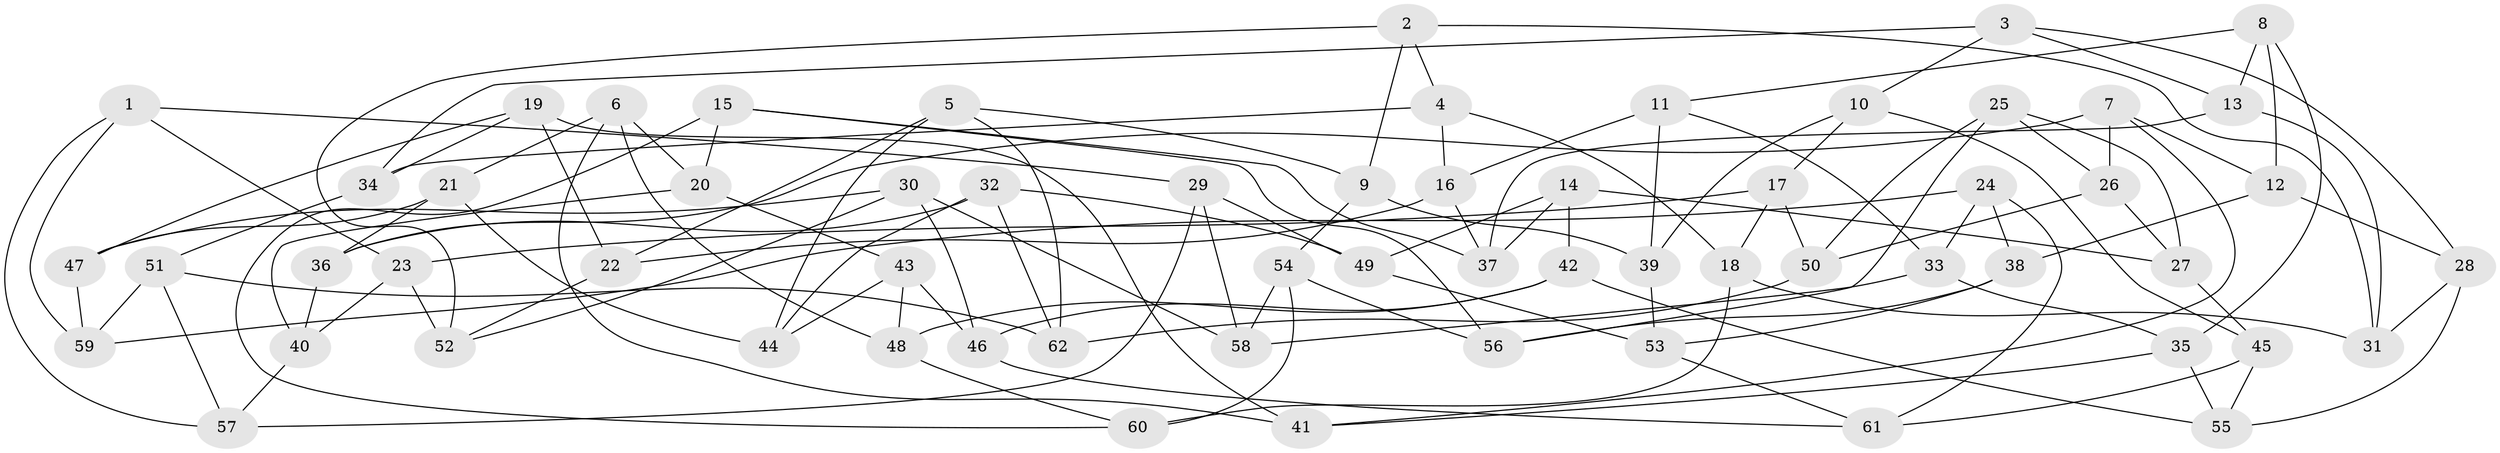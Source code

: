 // coarse degree distribution, {4: 0.627906976744186, 3: 0.13953488372093023, 5: 0.16279069767441862, 7: 0.023255813953488372, 8: 0.023255813953488372, 6: 0.023255813953488372}
// Generated by graph-tools (version 1.1) at 2025/02/03/04/25 22:02:18]
// undirected, 62 vertices, 124 edges
graph export_dot {
graph [start="1"]
  node [color=gray90,style=filled];
  1;
  2;
  3;
  4;
  5;
  6;
  7;
  8;
  9;
  10;
  11;
  12;
  13;
  14;
  15;
  16;
  17;
  18;
  19;
  20;
  21;
  22;
  23;
  24;
  25;
  26;
  27;
  28;
  29;
  30;
  31;
  32;
  33;
  34;
  35;
  36;
  37;
  38;
  39;
  40;
  41;
  42;
  43;
  44;
  45;
  46;
  47;
  48;
  49;
  50;
  51;
  52;
  53;
  54;
  55;
  56;
  57;
  58;
  59;
  60;
  61;
  62;
  1 -- 23;
  1 -- 57;
  1 -- 29;
  1 -- 59;
  2 -- 9;
  2 -- 4;
  2 -- 31;
  2 -- 52;
  3 -- 13;
  3 -- 10;
  3 -- 28;
  3 -- 34;
  4 -- 34;
  4 -- 18;
  4 -- 16;
  5 -- 22;
  5 -- 44;
  5 -- 9;
  5 -- 62;
  6 -- 21;
  6 -- 41;
  6 -- 20;
  6 -- 48;
  7 -- 36;
  7 -- 41;
  7 -- 26;
  7 -- 12;
  8 -- 35;
  8 -- 13;
  8 -- 12;
  8 -- 11;
  9 -- 39;
  9 -- 54;
  10 -- 45;
  10 -- 17;
  10 -- 39;
  11 -- 39;
  11 -- 16;
  11 -- 33;
  12 -- 38;
  12 -- 28;
  13 -- 31;
  13 -- 37;
  14 -- 37;
  14 -- 49;
  14 -- 27;
  14 -- 42;
  15 -- 56;
  15 -- 20;
  15 -- 37;
  15 -- 60;
  16 -- 22;
  16 -- 37;
  17 -- 50;
  17 -- 23;
  17 -- 18;
  18 -- 31;
  18 -- 60;
  19 -- 41;
  19 -- 34;
  19 -- 47;
  19 -- 22;
  20 -- 40;
  20 -- 43;
  21 -- 44;
  21 -- 47;
  21 -- 36;
  22 -- 52;
  23 -- 52;
  23 -- 40;
  24 -- 59;
  24 -- 61;
  24 -- 38;
  24 -- 33;
  25 -- 56;
  25 -- 26;
  25 -- 27;
  25 -- 50;
  26 -- 50;
  26 -- 27;
  27 -- 45;
  28 -- 55;
  28 -- 31;
  29 -- 49;
  29 -- 58;
  29 -- 57;
  30 -- 58;
  30 -- 46;
  30 -- 52;
  30 -- 47;
  32 -- 36;
  32 -- 49;
  32 -- 44;
  32 -- 62;
  33 -- 35;
  33 -- 58;
  34 -- 51;
  35 -- 41;
  35 -- 55;
  36 -- 40;
  38 -- 53;
  38 -- 56;
  39 -- 53;
  40 -- 57;
  42 -- 46;
  42 -- 55;
  42 -- 48;
  43 -- 48;
  43 -- 46;
  43 -- 44;
  45 -- 55;
  45 -- 61;
  46 -- 61;
  47 -- 59;
  48 -- 60;
  49 -- 53;
  50 -- 62;
  51 -- 62;
  51 -- 59;
  51 -- 57;
  53 -- 61;
  54 -- 56;
  54 -- 60;
  54 -- 58;
}
